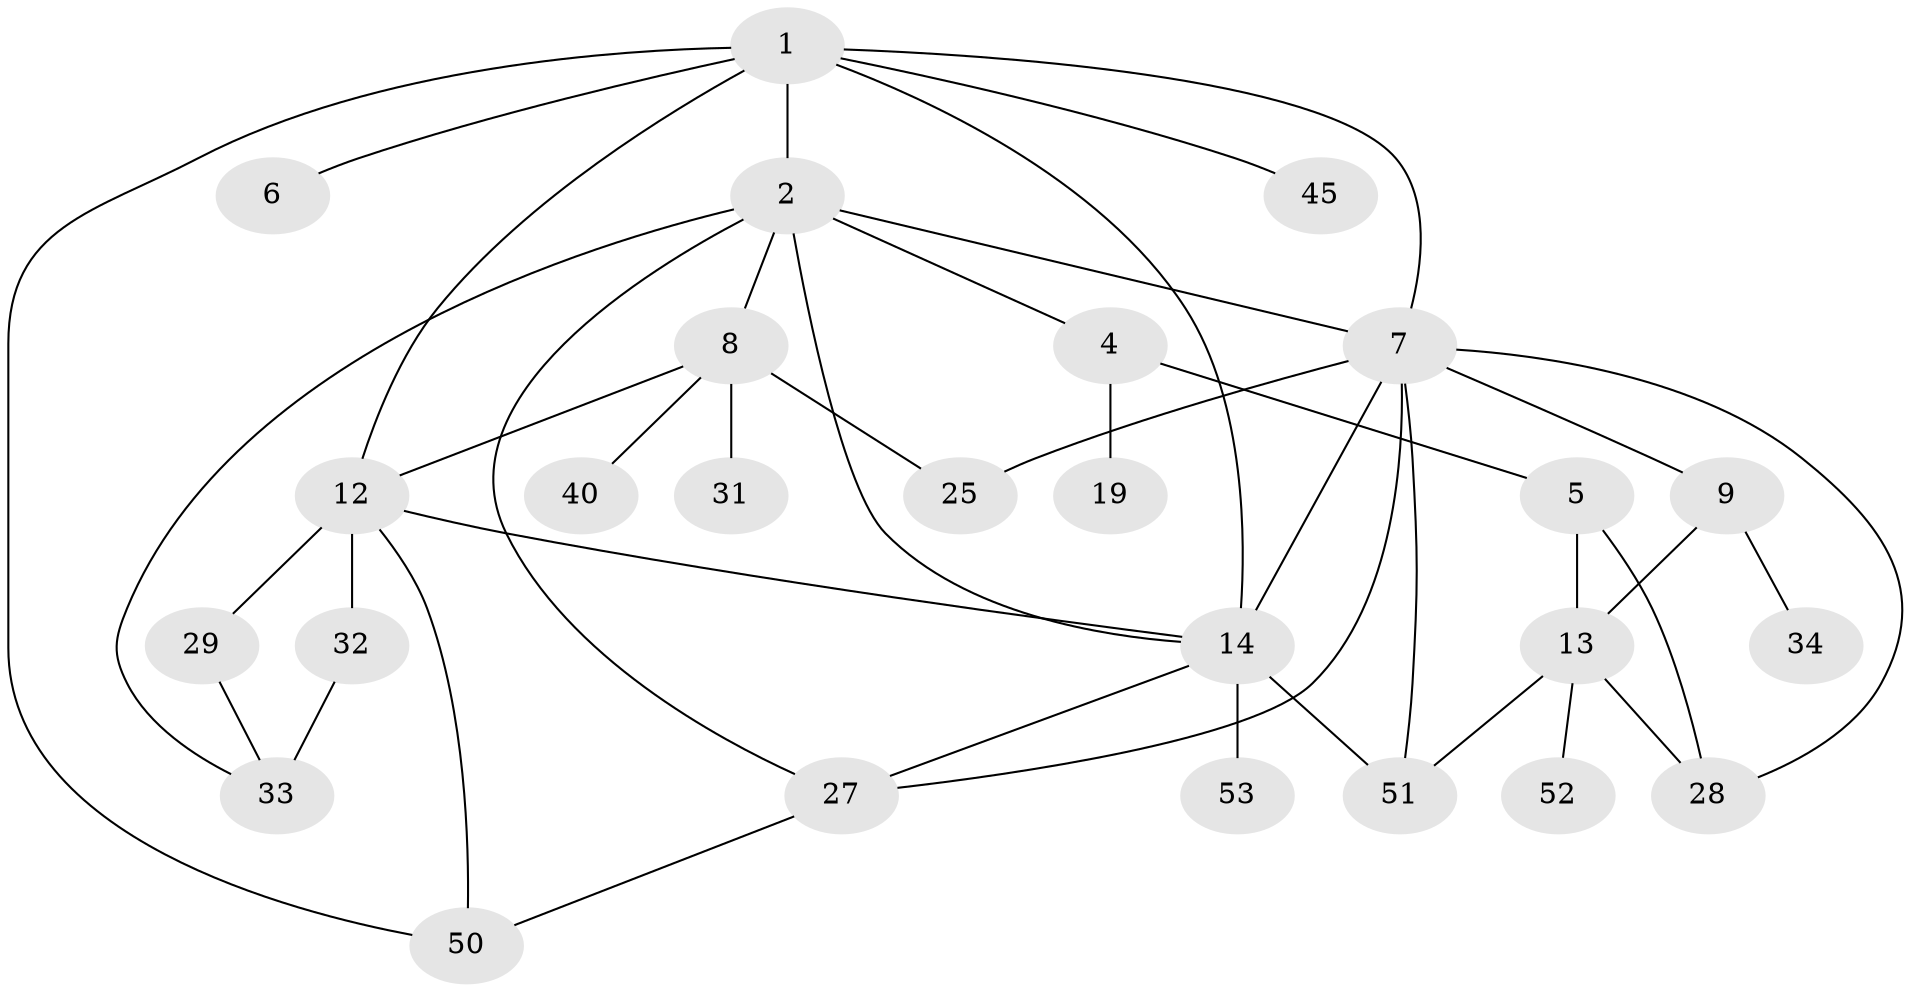 // original degree distribution, {5: 0.09433962264150944, 6: 0.03773584905660377, 4: 0.1320754716981132, 3: 0.32075471698113206, 1: 0.22641509433962265, 2: 0.18867924528301888}
// Generated by graph-tools (version 1.1) at 2025/13/03/09/25 04:13:15]
// undirected, 26 vertices, 42 edges
graph export_dot {
graph [start="1"]
  node [color=gray90,style=filled];
  1 [super="+3"];
  2 [super="+10"];
  4;
  5 [super="+39"];
  6;
  7 [super="+24+18"];
  8 [super="+38+26+11"];
  9 [super="+30"];
  12 [super="+20"];
  13 [super="+22"];
  14 [super="+21+15+49"];
  19;
  25 [super="+42"];
  27;
  28;
  29;
  31;
  32 [super="+36"];
  33;
  34;
  40;
  45;
  50;
  51;
  52;
  53;
  1 -- 2;
  1 -- 14;
  1 -- 45;
  1 -- 7;
  1 -- 50;
  1 -- 12;
  1 -- 6;
  2 -- 4;
  2 -- 7;
  2 -- 8;
  2 -- 14;
  2 -- 33;
  2 -- 27;
  4 -- 5;
  4 -- 19;
  5 -- 13;
  5 -- 28;
  7 -- 9 [weight=2];
  7 -- 51;
  7 -- 25;
  7 -- 28;
  7 -- 14 [weight=2];
  7 -- 27;
  8 -- 12;
  8 -- 25;
  8 -- 40;
  8 -- 31;
  9 -- 34;
  9 -- 13;
  12 -- 32;
  12 -- 50;
  12 -- 29;
  12 -- 14;
  13 -- 52;
  13 -- 51;
  13 -- 28;
  14 -- 51 [weight=2];
  14 -- 53;
  14 -- 27;
  27 -- 50;
  29 -- 33;
  32 -- 33 [weight=2];
}
